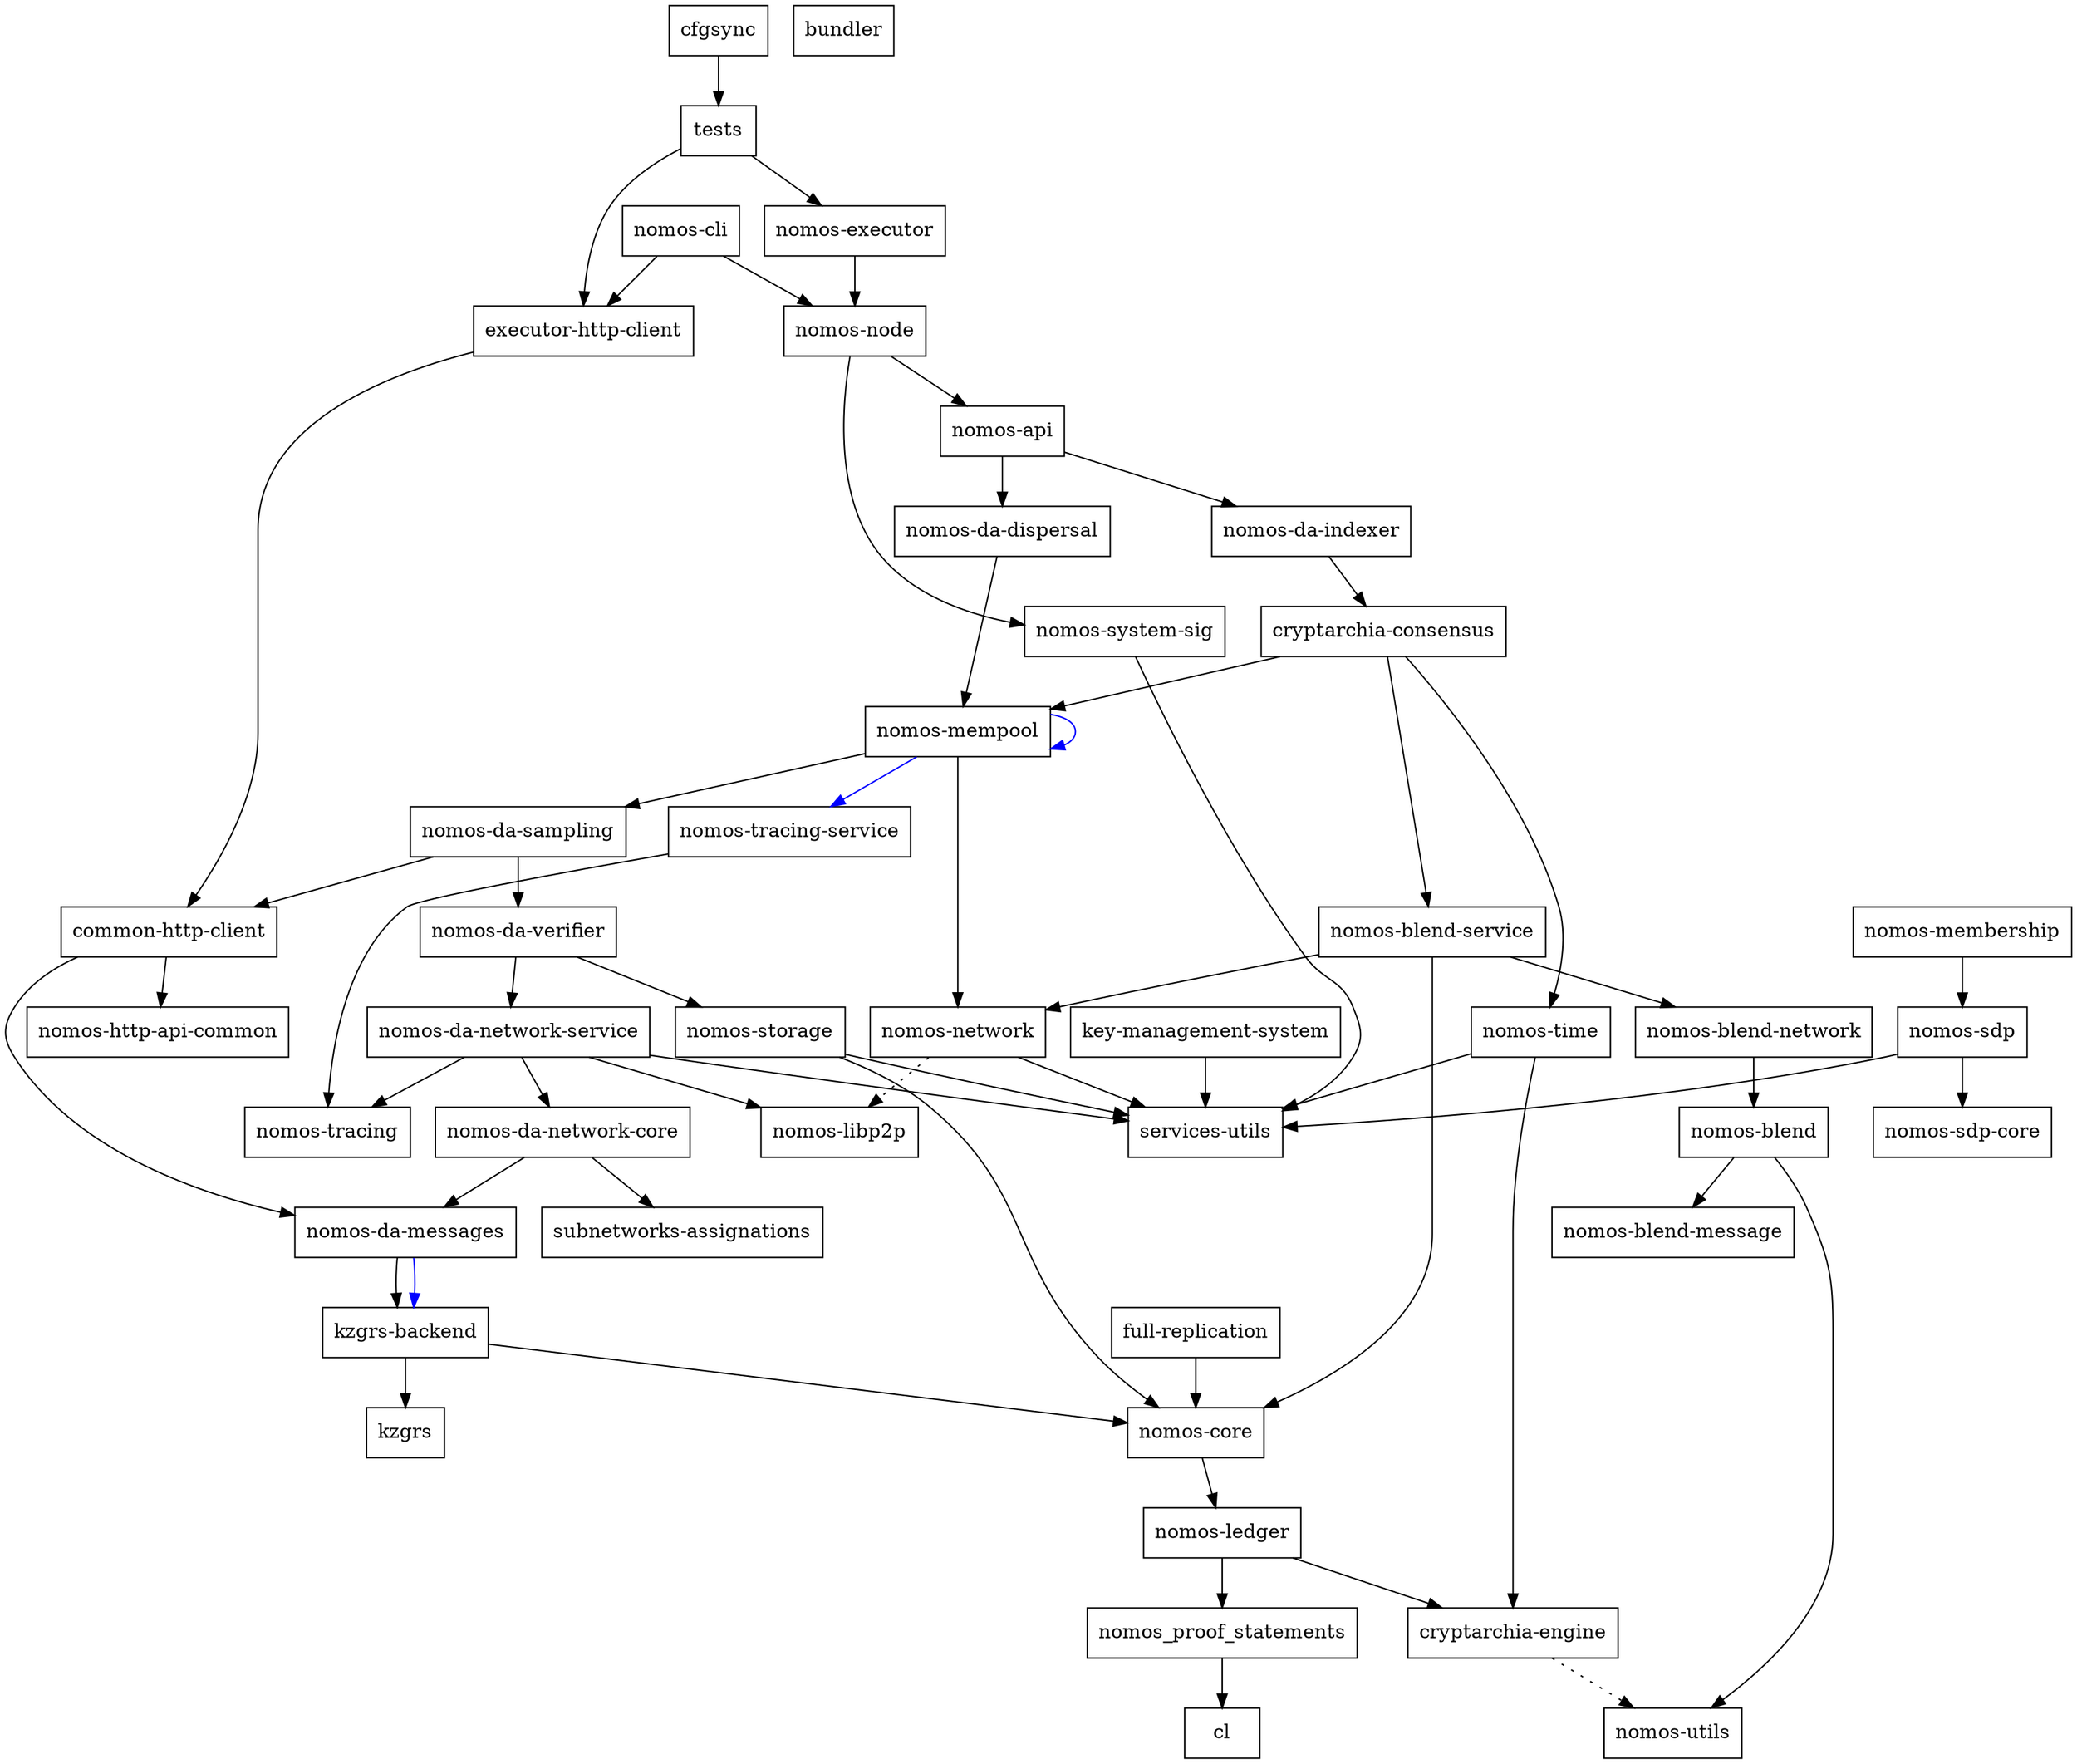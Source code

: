 digraph {
    0 [ label = "cryptarchia-engine" shape = box]
    1 [ label = "nomos-utils" shape = box]
    2 [ label = "nomos-ledger" shape = box]
    3 [ label = "cl" shape = box]
    4 [ label = "nomos_proof_statements" shape = box]
    5 [ label = "nomos-http-api-common" shape = box]
    6 [ label = "nomos-executor" shape = box]
    7 [ label = "kzgrs-backend" shape = box]
    8 [ label = "kzgrs" shape = box]
    9 [ label = "nomos-core" shape = box]
    10 [ label = "nomos-api" shape = box]
    11 [ label = "cryptarchia-consensus" shape = box]
    12 [ label = "nomos-blend-service" shape = box]
    13 [ label = "nomos-blend" shape = box]
    14 [ label = "nomos-blend-message" shape = box]
    15 [ label = "nomos-blend-network" shape = box]
    16 [ label = "nomos-libp2p" shape = box]
    17 [ label = "nomos-network" shape = box]
    18 [ label = "services-utils" shape = box]
    19 [ label = "nomos-da-sampling" shape = box]
    20 [ label = "common-http-client" shape = box]
    21 [ label = "nomos-da-messages" shape = box]
    22 [ label = "nomos-da-network-core" shape = box]
    23 [ label = "subnetworks-assignations" shape = box]
    24 [ label = "nomos-da-network-service" shape = box]
    25 [ label = "nomos-tracing" shape = box]
    26 [ label = "nomos-da-verifier" shape = box]
    27 [ label = "nomos-storage" shape = box]
    28 [ label = "nomos-mempool" shape = box]
    29 [ label = "nomos-tracing-service" shape = box]
    30 [ label = "nomos-time" shape = box]
    31 [ label = "nomos-da-dispersal" shape = box]
    32 [ label = "nomos-da-indexer" shape = box]
    33 [ label = "nomos-node" shape = box]
    34 [ label = "nomos-system-sig" shape = box]
    35 [ label = "executor-http-client" shape = box]
    36 [ label = "bundler" shape = box]
    37 [ label = "nomos-cli" shape = box]
    38 [ label = "full-replication" shape = box]
    39 [ label = "nomos-sdp-core" shape = box]
    40 [ label = "key-management-system" shape = box]
    41 [ label = "nomos-membership" shape = box]
    42 [ label = "nomos-sdp" shape = box]
    43 [ label = "cfgsync" shape = box]
    44 [ label = "tests" shape = box]
    0 -> 1 [ style = dotted]
    2 -> 0 [ ]
    2 -> 4 [ ]
    4 -> 3 [ ]
    6 -> 33 [ ]
    7 -> 8 [ ]
    7 -> 9 [ ]
    9 -> 2 [ ]
    10 -> 31 [ ]
    10 -> 32 [ ]
    11 -> 12 [ ]
    11 -> 28 [ ]
    11 -> 30 [ ]
    12 -> 15 [ ]
    12 -> 9 [ ]
    12 -> 17 [ ]
    13 -> 14 [ ]
    13 -> 1 [ ]
    15 -> 13 [ ]
    17 -> 16 [ style = dotted]
    17 -> 18 [ ]
    19 -> 20 [ ]
    19 -> 26 [ ]
    20 -> 21 [ ]
    20 -> 5 [ ]
    21 -> 7 [ ]
    21 -> 7 [ color = blue]
    22 -> 21 [ ]
    22 -> 23 [ ]
    24 -> 22 [ ]
    24 -> 16 [ ]
    24 -> 25 [ ]
    24 -> 18 [ ]
    26 -> 24 [ ]
    26 -> 27 [ ]
    27 -> 9 [ ]
    27 -> 18 [ ]
    28 -> 19 [ ]
    28 -> 28 [ color = blue]
    28 -> 17 [ ]
    28 -> 29 [ color = blue]
    29 -> 25 [ ]
    30 -> 0 [ ]
    30 -> 18 [ ]
    31 -> 28 [ ]
    32 -> 11 [ ]
    33 -> 10 [ ]
    33 -> 34 [ ]
    34 -> 18 [ ]
    35 -> 20 [ ]
    37 -> 35 [ ]
    37 -> 33 [ ]
    38 -> 9 [ ]
    40 -> 18 [ ]
    41 -> 42 [ ]
    42 -> 39 [ ]
    42 -> 18 [ ]
    43 -> 44 [ ]
    44 -> 35 [ ]
    44 -> 6 [ ]
}

